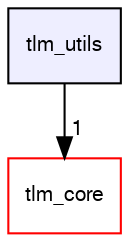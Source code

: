 digraph "tlm_utils" {
  compound=true
  node [ fontsize="10", fontname="FreeSans"];
  edge [ labelfontsize="10", labelfontname="FreeSans"];
  dir_f40c35bcd52d652d452960954cb9acff [shape=box, label="tlm_utils", style="filled", fillcolor="#eeeeff", pencolor="black", URL="dir_f40c35bcd52d652d452960954cb9acff.html"];
  dir_54d760f7f187686fd9c4b070d5c46b52 [shape=box label="tlm_core" fillcolor="white" style="filled" color="red" URL="dir_54d760f7f187686fd9c4b070d5c46b52.html"];
  dir_f40c35bcd52d652d452960954cb9acff->dir_54d760f7f187686fd9c4b070d5c46b52 [headlabel="1", labeldistance=1.5 headhref="dir_000015_000000.html"];
}
